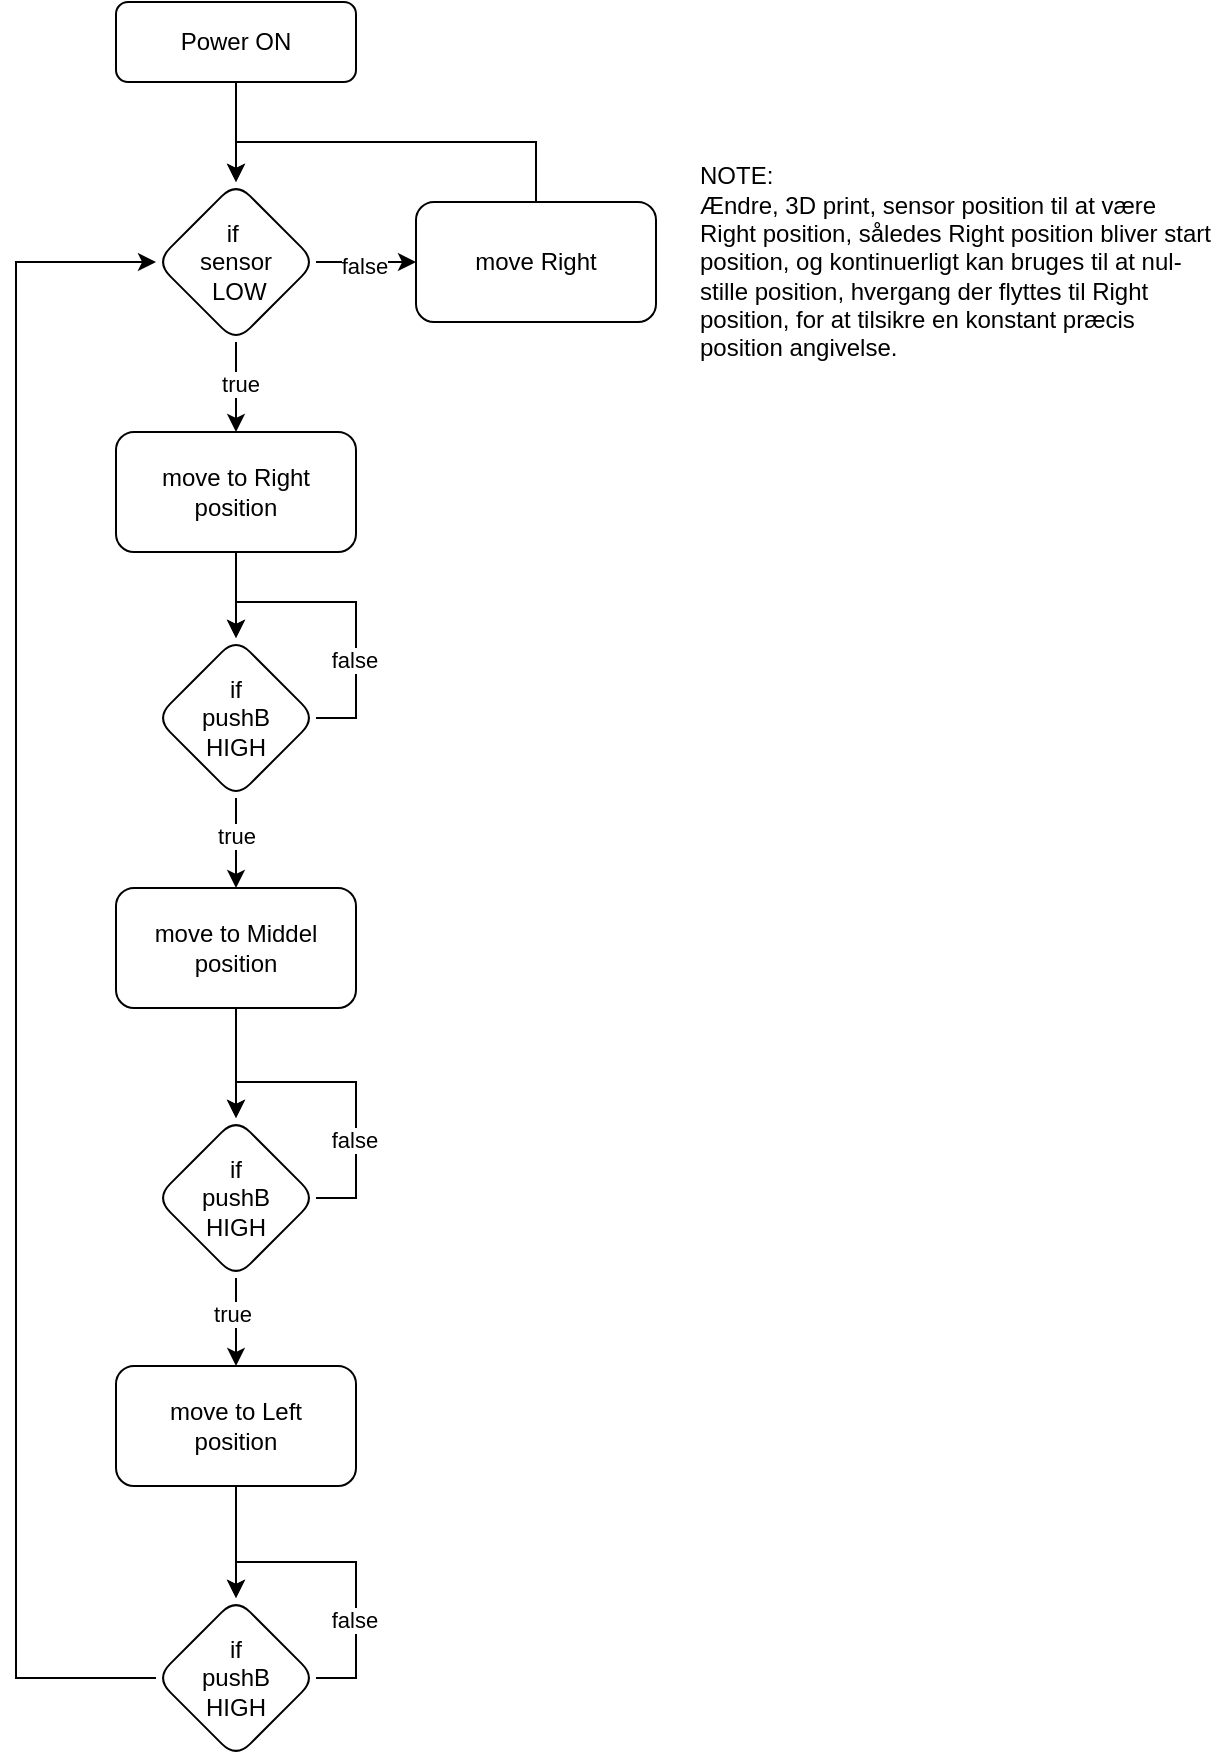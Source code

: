 <mxfile version="24.5.3" type="device">
  <diagram id="C5RBs43oDa-KdzZeNtuy" name="Page-1">
    <mxGraphModel dx="1562" dy="950" grid="1" gridSize="10" guides="1" tooltips="1" connect="1" arrows="1" fold="1" page="1" pageScale="1" pageWidth="827" pageHeight="1169" math="0" shadow="0">
      <root>
        <mxCell id="WIyWlLk6GJQsqaUBKTNV-0" />
        <mxCell id="WIyWlLk6GJQsqaUBKTNV-1" parent="WIyWlLk6GJQsqaUBKTNV-0" />
        <mxCell id="cpGSj3DXF7jI00ExBcyv-5" value="" style="edgeStyle=orthogonalEdgeStyle;rounded=0;orthogonalLoop=1;jettySize=auto;html=1;" edge="1" parent="WIyWlLk6GJQsqaUBKTNV-1" source="WIyWlLk6GJQsqaUBKTNV-3" target="cpGSj3DXF7jI00ExBcyv-4">
          <mxGeometry relative="1" as="geometry" />
        </mxCell>
        <mxCell id="WIyWlLk6GJQsqaUBKTNV-3" value="Power ON" style="rounded=1;whiteSpace=wrap;html=1;fontSize=12;glass=0;strokeWidth=1;shadow=0;" parent="WIyWlLk6GJQsqaUBKTNV-1" vertex="1">
          <mxGeometry x="160" y="80" width="120" height="40" as="geometry" />
        </mxCell>
        <mxCell id="cpGSj3DXF7jI00ExBcyv-7" value="" style="edgeStyle=orthogonalEdgeStyle;rounded=0;orthogonalLoop=1;jettySize=auto;html=1;" edge="1" parent="WIyWlLk6GJQsqaUBKTNV-1" source="cpGSj3DXF7jI00ExBcyv-4" target="cpGSj3DXF7jI00ExBcyv-6">
          <mxGeometry relative="1" as="geometry" />
        </mxCell>
        <mxCell id="cpGSj3DXF7jI00ExBcyv-14" value="true" style="edgeLabel;html=1;align=center;verticalAlign=middle;resizable=0;points=[];" vertex="1" connectable="0" parent="cpGSj3DXF7jI00ExBcyv-7">
          <mxGeometry x="-0.084" y="2" relative="1" as="geometry">
            <mxPoint as="offset" />
          </mxGeometry>
        </mxCell>
        <mxCell id="cpGSj3DXF7jI00ExBcyv-9" value="" style="edgeStyle=orthogonalEdgeStyle;rounded=0;orthogonalLoop=1;jettySize=auto;html=1;" edge="1" parent="WIyWlLk6GJQsqaUBKTNV-1" source="cpGSj3DXF7jI00ExBcyv-4" target="cpGSj3DXF7jI00ExBcyv-8">
          <mxGeometry relative="1" as="geometry" />
        </mxCell>
        <mxCell id="cpGSj3DXF7jI00ExBcyv-13" value="false" style="edgeLabel;html=1;align=center;verticalAlign=middle;resizable=0;points=[];" vertex="1" connectable="0" parent="cpGSj3DXF7jI00ExBcyv-9">
          <mxGeometry x="-0.058" y="-2" relative="1" as="geometry">
            <mxPoint as="offset" />
          </mxGeometry>
        </mxCell>
        <mxCell id="cpGSj3DXF7jI00ExBcyv-4" value="if&amp;nbsp;&lt;div&gt;sensor&lt;div&gt;&amp;nbsp;LOW&lt;/div&gt;&lt;/div&gt;" style="rhombus;whiteSpace=wrap;html=1;rounded=1;glass=0;strokeWidth=1;shadow=0;" vertex="1" parent="WIyWlLk6GJQsqaUBKTNV-1">
          <mxGeometry x="180" y="170" width="80" height="80" as="geometry" />
        </mxCell>
        <mxCell id="cpGSj3DXF7jI00ExBcyv-16" value="" style="edgeStyle=orthogonalEdgeStyle;rounded=0;orthogonalLoop=1;jettySize=auto;html=1;" edge="1" parent="WIyWlLk6GJQsqaUBKTNV-1" source="cpGSj3DXF7jI00ExBcyv-6" target="cpGSj3DXF7jI00ExBcyv-15">
          <mxGeometry relative="1" as="geometry" />
        </mxCell>
        <mxCell id="cpGSj3DXF7jI00ExBcyv-6" value="move to Right&lt;div&gt;position&lt;/div&gt;" style="whiteSpace=wrap;html=1;rounded=1;glass=0;strokeWidth=1;shadow=0;" vertex="1" parent="WIyWlLk6GJQsqaUBKTNV-1">
          <mxGeometry x="160" y="295" width="120" height="60" as="geometry" />
        </mxCell>
        <mxCell id="cpGSj3DXF7jI00ExBcyv-18" style="edgeStyle=orthogonalEdgeStyle;rounded=0;orthogonalLoop=1;jettySize=auto;html=1;exitX=0.5;exitY=0;exitDx=0;exitDy=0;entryX=0.5;entryY=0;entryDx=0;entryDy=0;" edge="1" parent="WIyWlLk6GJQsqaUBKTNV-1" source="cpGSj3DXF7jI00ExBcyv-8" target="cpGSj3DXF7jI00ExBcyv-4">
          <mxGeometry relative="1" as="geometry">
            <Array as="points">
              <mxPoint x="370" y="150" />
              <mxPoint x="220" y="150" />
            </Array>
          </mxGeometry>
        </mxCell>
        <mxCell id="cpGSj3DXF7jI00ExBcyv-8" value="move Right" style="whiteSpace=wrap;html=1;rounded=1;glass=0;strokeWidth=1;shadow=0;" vertex="1" parent="WIyWlLk6GJQsqaUBKTNV-1">
          <mxGeometry x="310" y="180" width="120" height="60" as="geometry" />
        </mxCell>
        <mxCell id="cpGSj3DXF7jI00ExBcyv-22" value="" style="edgeStyle=orthogonalEdgeStyle;rounded=0;orthogonalLoop=1;jettySize=auto;html=1;" edge="1" parent="WIyWlLk6GJQsqaUBKTNV-1" source="cpGSj3DXF7jI00ExBcyv-15" target="cpGSj3DXF7jI00ExBcyv-21">
          <mxGeometry relative="1" as="geometry" />
        </mxCell>
        <mxCell id="cpGSj3DXF7jI00ExBcyv-23" value="true" style="edgeLabel;html=1;align=center;verticalAlign=middle;resizable=0;points=[];" vertex="1" connectable="0" parent="cpGSj3DXF7jI00ExBcyv-22">
          <mxGeometry x="-0.18" relative="1" as="geometry">
            <mxPoint as="offset" />
          </mxGeometry>
        </mxCell>
        <mxCell id="cpGSj3DXF7jI00ExBcyv-15" value="if&lt;div&gt;pushB&lt;/div&gt;&lt;div&gt;HIGH&lt;/div&gt;" style="rhombus;whiteSpace=wrap;html=1;rounded=1;glass=0;strokeWidth=1;shadow=0;" vertex="1" parent="WIyWlLk6GJQsqaUBKTNV-1">
          <mxGeometry x="180" y="398" width="80" height="80" as="geometry" />
        </mxCell>
        <mxCell id="cpGSj3DXF7jI00ExBcyv-19" style="edgeStyle=orthogonalEdgeStyle;rounded=0;orthogonalLoop=1;jettySize=auto;html=1;exitX=1;exitY=0.5;exitDx=0;exitDy=0;entryX=0.5;entryY=0;entryDx=0;entryDy=0;" edge="1" parent="WIyWlLk6GJQsqaUBKTNV-1" source="cpGSj3DXF7jI00ExBcyv-15" target="cpGSj3DXF7jI00ExBcyv-15">
          <mxGeometry relative="1" as="geometry">
            <Array as="points">
              <mxPoint x="280" y="438" />
              <mxPoint x="280" y="380" />
              <mxPoint x="220" y="380" />
            </Array>
          </mxGeometry>
        </mxCell>
        <mxCell id="cpGSj3DXF7jI00ExBcyv-20" value="false" style="edgeLabel;html=1;align=center;verticalAlign=middle;resizable=0;points=[];" vertex="1" connectable="0" parent="cpGSj3DXF7jI00ExBcyv-19">
          <mxGeometry x="-0.369" y="1" relative="1" as="geometry">
            <mxPoint as="offset" />
          </mxGeometry>
        </mxCell>
        <mxCell id="cpGSj3DXF7jI00ExBcyv-27" style="edgeStyle=orthogonalEdgeStyle;rounded=0;orthogonalLoop=1;jettySize=auto;html=1;exitX=0.5;exitY=1;exitDx=0;exitDy=0;entryX=0.5;entryY=0;entryDx=0;entryDy=0;" edge="1" parent="WIyWlLk6GJQsqaUBKTNV-1" source="cpGSj3DXF7jI00ExBcyv-21" target="cpGSj3DXF7jI00ExBcyv-24">
          <mxGeometry relative="1" as="geometry" />
        </mxCell>
        <mxCell id="cpGSj3DXF7jI00ExBcyv-21" value="move to Middel&lt;div&gt;position&lt;/div&gt;" style="whiteSpace=wrap;html=1;rounded=1;glass=0;strokeWidth=1;shadow=0;" vertex="1" parent="WIyWlLk6GJQsqaUBKTNV-1">
          <mxGeometry x="160" y="523" width="120" height="60" as="geometry" />
        </mxCell>
        <mxCell id="cpGSj3DXF7jI00ExBcyv-29" value="" style="edgeStyle=orthogonalEdgeStyle;rounded=0;orthogonalLoop=1;jettySize=auto;html=1;" edge="1" parent="WIyWlLk6GJQsqaUBKTNV-1" source="cpGSj3DXF7jI00ExBcyv-24" target="cpGSj3DXF7jI00ExBcyv-28">
          <mxGeometry relative="1" as="geometry" />
        </mxCell>
        <mxCell id="cpGSj3DXF7jI00ExBcyv-30" value="true" style="edgeLabel;html=1;align=center;verticalAlign=middle;resizable=0;points=[];" vertex="1" connectable="0" parent="cpGSj3DXF7jI00ExBcyv-29">
          <mxGeometry x="-0.191" y="-2" relative="1" as="geometry">
            <mxPoint as="offset" />
          </mxGeometry>
        </mxCell>
        <mxCell id="cpGSj3DXF7jI00ExBcyv-24" value="if&lt;div&gt;pushB&lt;/div&gt;&lt;div&gt;HIGH&lt;/div&gt;" style="rhombus;whiteSpace=wrap;html=1;rounded=1;glass=0;strokeWidth=1;shadow=0;" vertex="1" parent="WIyWlLk6GJQsqaUBKTNV-1">
          <mxGeometry x="180" y="638" width="80" height="80" as="geometry" />
        </mxCell>
        <mxCell id="cpGSj3DXF7jI00ExBcyv-25" style="edgeStyle=orthogonalEdgeStyle;rounded=0;orthogonalLoop=1;jettySize=auto;html=1;exitX=1;exitY=0.5;exitDx=0;exitDy=0;entryX=0.5;entryY=0;entryDx=0;entryDy=0;" edge="1" parent="WIyWlLk6GJQsqaUBKTNV-1" source="cpGSj3DXF7jI00ExBcyv-24" target="cpGSj3DXF7jI00ExBcyv-24">
          <mxGeometry relative="1" as="geometry">
            <Array as="points">
              <mxPoint x="280" y="678" />
              <mxPoint x="280" y="620" />
              <mxPoint x="220" y="620" />
            </Array>
          </mxGeometry>
        </mxCell>
        <mxCell id="cpGSj3DXF7jI00ExBcyv-26" value="false" style="edgeLabel;html=1;align=center;verticalAlign=middle;resizable=0;points=[];" vertex="1" connectable="0" parent="cpGSj3DXF7jI00ExBcyv-25">
          <mxGeometry x="-0.369" y="1" relative="1" as="geometry">
            <mxPoint as="offset" />
          </mxGeometry>
        </mxCell>
        <mxCell id="cpGSj3DXF7jI00ExBcyv-34" style="edgeStyle=orthogonalEdgeStyle;rounded=0;orthogonalLoop=1;jettySize=auto;html=1;exitX=0.5;exitY=1;exitDx=0;exitDy=0;entryX=0.5;entryY=0;entryDx=0;entryDy=0;" edge="1" parent="WIyWlLk6GJQsqaUBKTNV-1" source="cpGSj3DXF7jI00ExBcyv-28" target="cpGSj3DXF7jI00ExBcyv-31">
          <mxGeometry relative="1" as="geometry" />
        </mxCell>
        <mxCell id="cpGSj3DXF7jI00ExBcyv-28" value="move to Left&lt;div&gt;position&lt;/div&gt;" style="whiteSpace=wrap;html=1;rounded=1;glass=0;strokeWidth=1;shadow=0;" vertex="1" parent="WIyWlLk6GJQsqaUBKTNV-1">
          <mxGeometry x="160" y="762" width="120" height="60" as="geometry" />
        </mxCell>
        <mxCell id="cpGSj3DXF7jI00ExBcyv-37" style="edgeStyle=orthogonalEdgeStyle;rounded=0;orthogonalLoop=1;jettySize=auto;html=1;exitX=0;exitY=0.5;exitDx=0;exitDy=0;entryX=0;entryY=0.5;entryDx=0;entryDy=0;" edge="1" parent="WIyWlLk6GJQsqaUBKTNV-1" source="cpGSj3DXF7jI00ExBcyv-31" target="cpGSj3DXF7jI00ExBcyv-4">
          <mxGeometry relative="1" as="geometry">
            <Array as="points">
              <mxPoint x="110" y="918" />
              <mxPoint x="110" y="210" />
            </Array>
          </mxGeometry>
        </mxCell>
        <mxCell id="cpGSj3DXF7jI00ExBcyv-31" value="if&lt;div&gt;pushB&lt;/div&gt;&lt;div&gt;HIGH&lt;/div&gt;" style="rhombus;whiteSpace=wrap;html=1;rounded=1;glass=0;strokeWidth=1;shadow=0;" vertex="1" parent="WIyWlLk6GJQsqaUBKTNV-1">
          <mxGeometry x="180" y="878" width="80" height="80" as="geometry" />
        </mxCell>
        <mxCell id="cpGSj3DXF7jI00ExBcyv-32" style="edgeStyle=orthogonalEdgeStyle;rounded=0;orthogonalLoop=1;jettySize=auto;html=1;exitX=1;exitY=0.5;exitDx=0;exitDy=0;entryX=0.5;entryY=0;entryDx=0;entryDy=0;" edge="1" parent="WIyWlLk6GJQsqaUBKTNV-1" source="cpGSj3DXF7jI00ExBcyv-31" target="cpGSj3DXF7jI00ExBcyv-31">
          <mxGeometry relative="1" as="geometry">
            <Array as="points">
              <mxPoint x="280" y="918" />
              <mxPoint x="280" y="860" />
              <mxPoint x="220" y="860" />
            </Array>
          </mxGeometry>
        </mxCell>
        <mxCell id="cpGSj3DXF7jI00ExBcyv-33" value="false" style="edgeLabel;html=1;align=center;verticalAlign=middle;resizable=0;points=[];" vertex="1" connectable="0" parent="cpGSj3DXF7jI00ExBcyv-32">
          <mxGeometry x="-0.369" y="1" relative="1" as="geometry">
            <mxPoint as="offset" />
          </mxGeometry>
        </mxCell>
        <mxCell id="cpGSj3DXF7jI00ExBcyv-35" value="&lt;div&gt;NOTE:&lt;/div&gt;Ændre, 3D print, sensor position til at være Right position, således Right position bliver start position, og kontinuerligt kan bruges til at nul-stille position, hvergang der flyttes til Right position, for at tilsikre en konstant præcis position angivelse." style="text;html=1;align=left;verticalAlign=middle;whiteSpace=wrap;rounded=0;" vertex="1" parent="WIyWlLk6GJQsqaUBKTNV-1">
          <mxGeometry x="450" y="145" width="260" height="130" as="geometry" />
        </mxCell>
      </root>
    </mxGraphModel>
  </diagram>
</mxfile>
